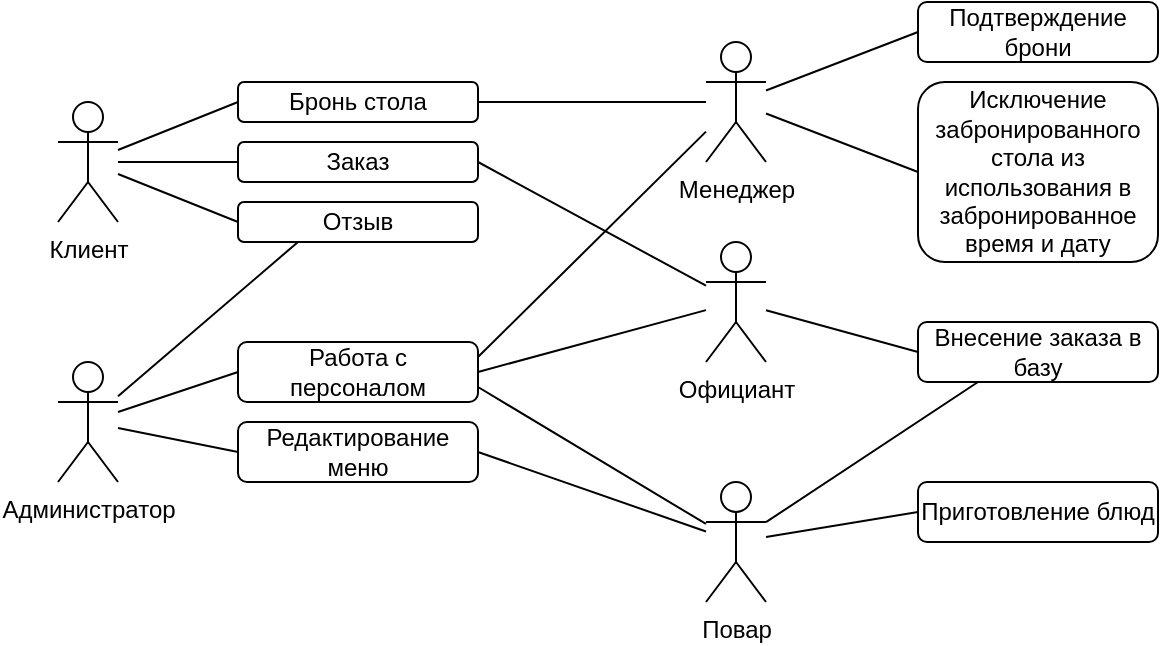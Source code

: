 <mxfile version="24.8.3">
  <diagram name="Страница — 1" id="Q3DDUtY48c-W2nqqYR_X">
    <mxGraphModel dx="854" dy="479" grid="1" gridSize="10" guides="1" tooltips="1" connect="1" arrows="1" fold="1" page="1" pageScale="1" pageWidth="827" pageHeight="1169" math="0" shadow="0">
      <root>
        <mxCell id="0" />
        <mxCell id="1" parent="0" />
        <mxCell id="9u7iHgXj-CbutVTv4T4u-1" value="Клиент" style="shape=umlActor;verticalLabelPosition=bottom;verticalAlign=top;html=1;outlineConnect=0;" vertex="1" parent="1">
          <mxGeometry x="110" y="80" width="30" height="60" as="geometry" />
        </mxCell>
        <mxCell id="9u7iHgXj-CbutVTv4T4u-2" value="Бронь стола" style="rounded=1;whiteSpace=wrap;html=1;" vertex="1" parent="1">
          <mxGeometry x="200" y="70" width="120" height="20" as="geometry" />
        </mxCell>
        <mxCell id="9u7iHgXj-CbutVTv4T4u-3" value="Заказ" style="rounded=1;whiteSpace=wrap;html=1;" vertex="1" parent="1">
          <mxGeometry x="200" y="100" width="120" height="20" as="geometry" />
        </mxCell>
        <mxCell id="9u7iHgXj-CbutVTv4T4u-4" value="Отзыв" style="rounded=1;whiteSpace=wrap;html=1;" vertex="1" parent="1">
          <mxGeometry x="200" y="130" width="120" height="20" as="geometry" />
        </mxCell>
        <mxCell id="9u7iHgXj-CbutVTv4T4u-5" value="Менеджер" style="shape=umlActor;verticalLabelPosition=bottom;verticalAlign=top;html=1;outlineConnect=0;" vertex="1" parent="1">
          <mxGeometry x="434" y="50" width="30" height="60" as="geometry" />
        </mxCell>
        <mxCell id="9u7iHgXj-CbutVTv4T4u-6" value="" style="endArrow=none;html=1;rounded=0;entryX=0;entryY=0.5;entryDx=0;entryDy=0;" edge="1" parent="1" source="9u7iHgXj-CbutVTv4T4u-1" target="9u7iHgXj-CbutVTv4T4u-2">
          <mxGeometry width="50" height="50" relative="1" as="geometry">
            <mxPoint x="360" y="200" as="sourcePoint" />
            <mxPoint x="410" y="150" as="targetPoint" />
          </mxGeometry>
        </mxCell>
        <mxCell id="9u7iHgXj-CbutVTv4T4u-7" value="" style="endArrow=none;html=1;rounded=0;entryX=0;entryY=0.5;entryDx=0;entryDy=0;" edge="1" parent="1" source="9u7iHgXj-CbutVTv4T4u-1" target="9u7iHgXj-CbutVTv4T4u-3">
          <mxGeometry width="50" height="50" relative="1" as="geometry">
            <mxPoint x="360" y="200" as="sourcePoint" />
            <mxPoint x="410" y="150" as="targetPoint" />
          </mxGeometry>
        </mxCell>
        <mxCell id="9u7iHgXj-CbutVTv4T4u-8" value="" style="endArrow=none;html=1;rounded=0;entryX=0;entryY=0.5;entryDx=0;entryDy=0;" edge="1" parent="1" source="9u7iHgXj-CbutVTv4T4u-1" target="9u7iHgXj-CbutVTv4T4u-4">
          <mxGeometry width="50" height="50" relative="1" as="geometry">
            <mxPoint x="360" y="200" as="sourcePoint" />
            <mxPoint x="410" y="150" as="targetPoint" />
          </mxGeometry>
        </mxCell>
        <mxCell id="9u7iHgXj-CbutVTv4T4u-9" value="" style="endArrow=none;html=1;rounded=0;entryX=1;entryY=0.5;entryDx=0;entryDy=0;" edge="1" parent="1" source="9u7iHgXj-CbutVTv4T4u-5" target="9u7iHgXj-CbutVTv4T4u-2">
          <mxGeometry width="50" height="50" relative="1" as="geometry">
            <mxPoint x="360" y="200" as="sourcePoint" />
            <mxPoint x="410" y="150" as="targetPoint" />
          </mxGeometry>
        </mxCell>
        <mxCell id="9u7iHgXj-CbutVTv4T4u-10" value="Подтверждение брони" style="rounded=1;whiteSpace=wrap;html=1;" vertex="1" parent="1">
          <mxGeometry x="540" y="30" width="120" height="30" as="geometry" />
        </mxCell>
        <mxCell id="9u7iHgXj-CbutVTv4T4u-11" value="" style="endArrow=none;html=1;rounded=0;entryX=0;entryY=0.5;entryDx=0;entryDy=0;" edge="1" parent="1" source="9u7iHgXj-CbutVTv4T4u-5" target="9u7iHgXj-CbutVTv4T4u-10">
          <mxGeometry width="50" height="50" relative="1" as="geometry">
            <mxPoint x="470" y="160" as="sourcePoint" />
            <mxPoint x="520" y="110" as="targetPoint" />
          </mxGeometry>
        </mxCell>
        <mxCell id="9u7iHgXj-CbutVTv4T4u-12" value="Исключение забронированного стола из использования в забронированное время и дату" style="rounded=1;whiteSpace=wrap;html=1;" vertex="1" parent="1">
          <mxGeometry x="540" y="70" width="120" height="90" as="geometry" />
        </mxCell>
        <mxCell id="9u7iHgXj-CbutVTv4T4u-13" value="" style="endArrow=none;html=1;rounded=0;entryX=0;entryY=0.5;entryDx=0;entryDy=0;" edge="1" parent="1" source="9u7iHgXj-CbutVTv4T4u-5" target="9u7iHgXj-CbutVTv4T4u-12">
          <mxGeometry width="50" height="50" relative="1" as="geometry">
            <mxPoint x="470" y="160" as="sourcePoint" />
            <mxPoint x="520" y="110" as="targetPoint" />
          </mxGeometry>
        </mxCell>
        <mxCell id="9u7iHgXj-CbutVTv4T4u-15" value="Официант" style="shape=umlActor;verticalLabelPosition=bottom;verticalAlign=top;html=1;outlineConnect=0;" vertex="1" parent="1">
          <mxGeometry x="434" y="150" width="30" height="60" as="geometry" />
        </mxCell>
        <mxCell id="9u7iHgXj-CbutVTv4T4u-16" value="" style="endArrow=none;html=1;rounded=0;exitX=1;exitY=0.5;exitDx=0;exitDy=0;" edge="1" parent="1" source="9u7iHgXj-CbutVTv4T4u-3" target="9u7iHgXj-CbutVTv4T4u-15">
          <mxGeometry width="50" height="50" relative="1" as="geometry">
            <mxPoint x="420" y="230" as="sourcePoint" />
            <mxPoint x="470" y="180" as="targetPoint" />
          </mxGeometry>
        </mxCell>
        <mxCell id="9u7iHgXj-CbutVTv4T4u-17" value="Внесение заказа в базу" style="rounded=1;whiteSpace=wrap;html=1;" vertex="1" parent="1">
          <mxGeometry x="540" y="190" width="120" height="30" as="geometry" />
        </mxCell>
        <mxCell id="9u7iHgXj-CbutVTv4T4u-18" value="" style="endArrow=none;html=1;rounded=0;entryX=0;entryY=0.5;entryDx=0;entryDy=0;" edge="1" parent="1" source="9u7iHgXj-CbutVTv4T4u-15" target="9u7iHgXj-CbutVTv4T4u-17">
          <mxGeometry width="50" height="50" relative="1" as="geometry">
            <mxPoint x="500" y="240" as="sourcePoint" />
            <mxPoint x="550" y="190" as="targetPoint" />
          </mxGeometry>
        </mxCell>
        <mxCell id="9u7iHgXj-CbutVTv4T4u-19" value="Администратор" style="shape=umlActor;verticalLabelPosition=bottom;verticalAlign=top;html=1;outlineConnect=0;" vertex="1" parent="1">
          <mxGeometry x="110" y="210" width="30" height="60" as="geometry" />
        </mxCell>
        <mxCell id="9u7iHgXj-CbutVTv4T4u-20" value="" style="endArrow=none;html=1;rounded=0;entryX=0.25;entryY=1;entryDx=0;entryDy=0;" edge="1" parent="1" source="9u7iHgXj-CbutVTv4T4u-19" target="9u7iHgXj-CbutVTv4T4u-4">
          <mxGeometry width="50" height="50" relative="1" as="geometry">
            <mxPoint x="440" y="250" as="sourcePoint" />
            <mxPoint x="490" y="200" as="targetPoint" />
          </mxGeometry>
        </mxCell>
        <mxCell id="9u7iHgXj-CbutVTv4T4u-21" value="Редактирование меню" style="rounded=1;whiteSpace=wrap;html=1;" vertex="1" parent="1">
          <mxGeometry x="200" y="240" width="120" height="30" as="geometry" />
        </mxCell>
        <mxCell id="9u7iHgXj-CbutVTv4T4u-22" value="Работа с персоналом" style="rounded=1;whiteSpace=wrap;html=1;" vertex="1" parent="1">
          <mxGeometry x="200" y="200" width="120" height="30" as="geometry" />
        </mxCell>
        <mxCell id="9u7iHgXj-CbutVTv4T4u-23" value="" style="endArrow=none;html=1;rounded=0;entryX=0;entryY=0.5;entryDx=0;entryDy=0;" edge="1" parent="1" source="9u7iHgXj-CbutVTv4T4u-19" target="9u7iHgXj-CbutVTv4T4u-21">
          <mxGeometry width="50" height="50" relative="1" as="geometry">
            <mxPoint x="440" y="250" as="sourcePoint" />
            <mxPoint x="490" y="200" as="targetPoint" />
          </mxGeometry>
        </mxCell>
        <mxCell id="9u7iHgXj-CbutVTv4T4u-24" value="" style="endArrow=none;html=1;rounded=0;entryX=0;entryY=0.5;entryDx=0;entryDy=0;" edge="1" parent="1" source="9u7iHgXj-CbutVTv4T4u-19" target="9u7iHgXj-CbutVTv4T4u-22">
          <mxGeometry width="50" height="50" relative="1" as="geometry">
            <mxPoint x="440" y="250" as="sourcePoint" />
            <mxPoint x="490" y="200" as="targetPoint" />
          </mxGeometry>
        </mxCell>
        <mxCell id="9u7iHgXj-CbutVTv4T4u-25" value="Повар" style="shape=umlActor;verticalLabelPosition=bottom;verticalAlign=top;html=1;outlineConnect=0;" vertex="1" parent="1">
          <mxGeometry x="434" y="270" width="30" height="60" as="geometry" />
        </mxCell>
        <mxCell id="9u7iHgXj-CbutVTv4T4u-26" value="" style="endArrow=none;html=1;rounded=0;entryX=1;entryY=0.5;entryDx=0;entryDy=0;" edge="1" parent="1" source="9u7iHgXj-CbutVTv4T4u-25" target="9u7iHgXj-CbutVTv4T4u-21">
          <mxGeometry width="50" height="50" relative="1" as="geometry">
            <mxPoint x="440" y="310" as="sourcePoint" />
            <mxPoint x="490" y="260" as="targetPoint" />
          </mxGeometry>
        </mxCell>
        <mxCell id="9u7iHgXj-CbutVTv4T4u-27" value="" style="endArrow=none;html=1;rounded=0;exitX=1;exitY=0.75;exitDx=0;exitDy=0;" edge="1" parent="1" source="9u7iHgXj-CbutVTv4T4u-22" target="9u7iHgXj-CbutVTv4T4u-25">
          <mxGeometry width="50" height="50" relative="1" as="geometry">
            <mxPoint x="440" y="310" as="sourcePoint" />
            <mxPoint x="490" y="260" as="targetPoint" />
          </mxGeometry>
        </mxCell>
        <mxCell id="9u7iHgXj-CbutVTv4T4u-28" value="" style="endArrow=none;html=1;rounded=0;exitX=1;exitY=0.5;exitDx=0;exitDy=0;" edge="1" parent="1" source="9u7iHgXj-CbutVTv4T4u-22" target="9u7iHgXj-CbutVTv4T4u-15">
          <mxGeometry width="50" height="50" relative="1" as="geometry">
            <mxPoint x="440" y="310" as="sourcePoint" />
            <mxPoint x="430" y="190" as="targetPoint" />
          </mxGeometry>
        </mxCell>
        <mxCell id="9u7iHgXj-CbutVTv4T4u-29" value="" style="endArrow=none;html=1;rounded=0;exitX=1;exitY=0.25;exitDx=0;exitDy=0;" edge="1" parent="1" source="9u7iHgXj-CbutVTv4T4u-22" target="9u7iHgXj-CbutVTv4T4u-5">
          <mxGeometry width="50" height="50" relative="1" as="geometry">
            <mxPoint x="440" y="250" as="sourcePoint" />
            <mxPoint x="490" y="200" as="targetPoint" />
          </mxGeometry>
        </mxCell>
        <mxCell id="9u7iHgXj-CbutVTv4T4u-30" value="" style="endArrow=none;html=1;rounded=0;entryX=0.25;entryY=1;entryDx=0;entryDy=0;" edge="1" parent="1" source="9u7iHgXj-CbutVTv4T4u-25" target="9u7iHgXj-CbutVTv4T4u-17">
          <mxGeometry width="50" height="50" relative="1" as="geometry">
            <mxPoint x="470" y="260" as="sourcePoint" />
            <mxPoint x="520" y="210" as="targetPoint" />
          </mxGeometry>
        </mxCell>
        <mxCell id="9u7iHgXj-CbutVTv4T4u-31" value="Приготовление блюд" style="rounded=1;whiteSpace=wrap;html=1;" vertex="1" parent="1">
          <mxGeometry x="540" y="270" width="120" height="30" as="geometry" />
        </mxCell>
        <mxCell id="9u7iHgXj-CbutVTv4T4u-32" value="" style="endArrow=none;html=1;rounded=0;entryX=0;entryY=0.5;entryDx=0;entryDy=0;" edge="1" parent="1" source="9u7iHgXj-CbutVTv4T4u-25" target="9u7iHgXj-CbutVTv4T4u-31">
          <mxGeometry width="50" height="50" relative="1" as="geometry">
            <mxPoint x="470" y="260" as="sourcePoint" />
            <mxPoint x="520" y="210" as="targetPoint" />
          </mxGeometry>
        </mxCell>
      </root>
    </mxGraphModel>
  </diagram>
</mxfile>
